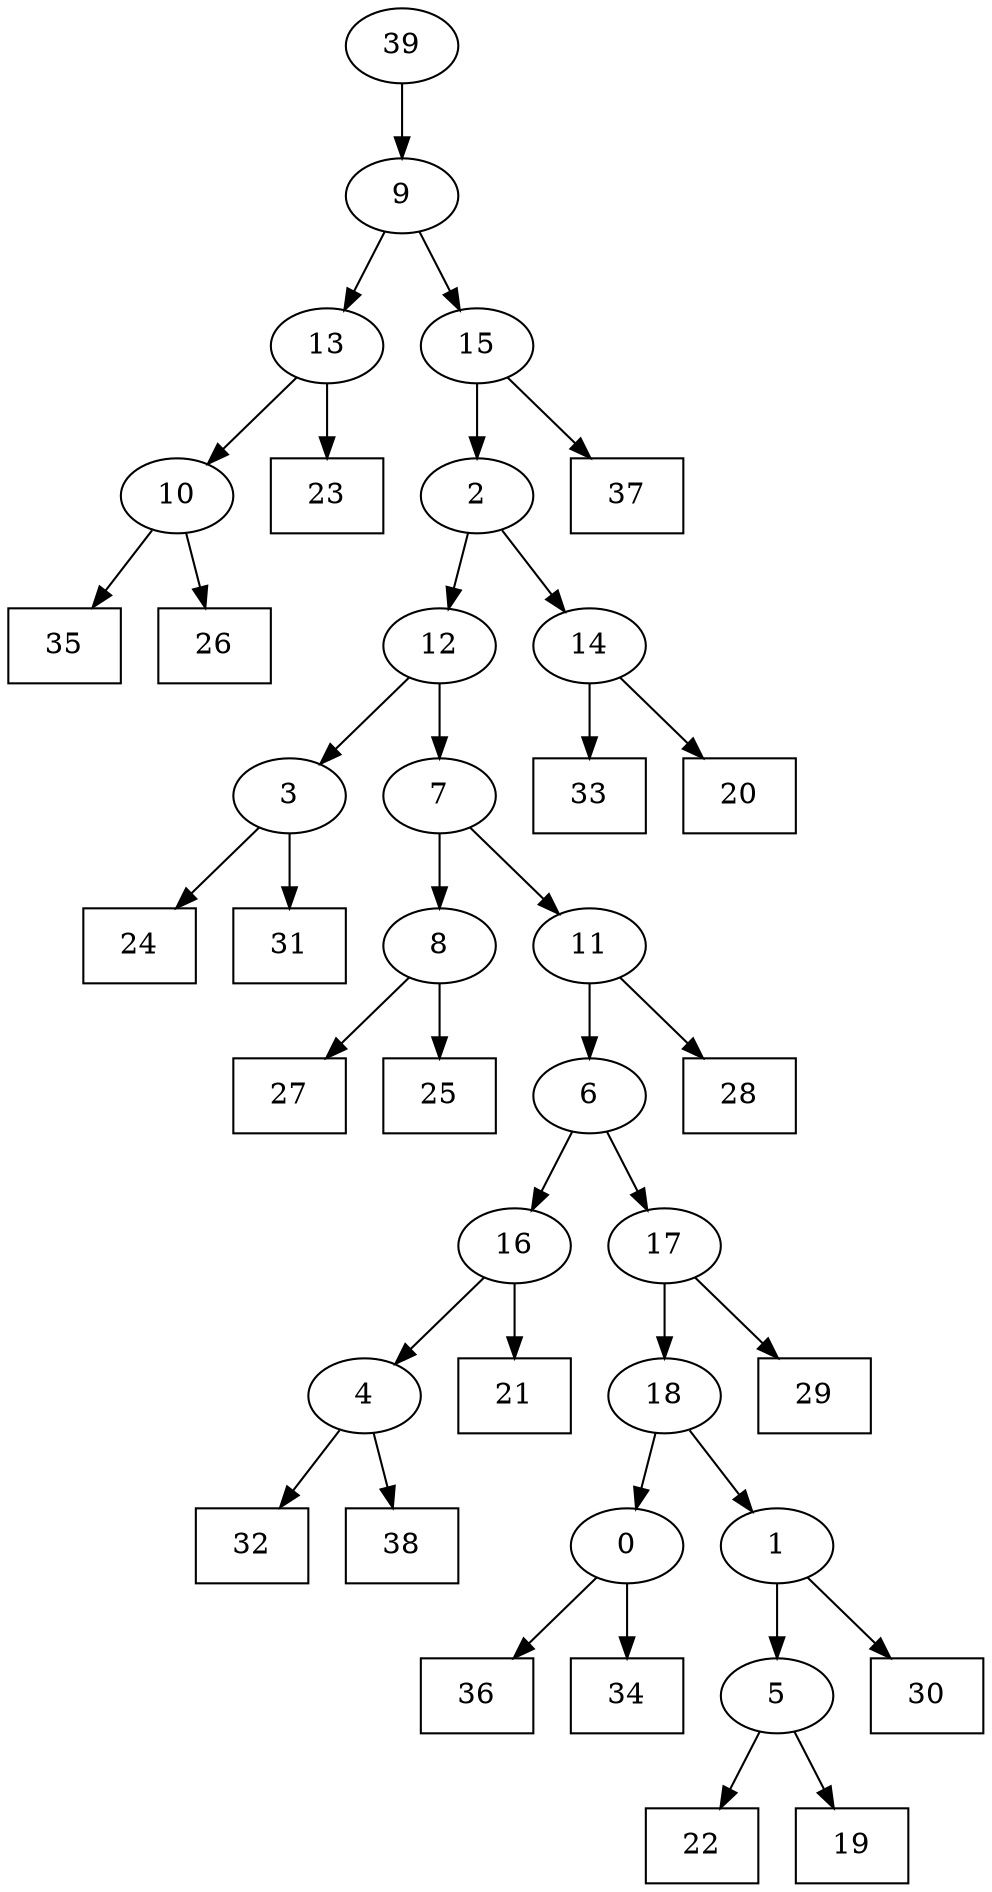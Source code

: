 digraph G {
0[label="0"];
1[label="1"];
2[label="2"];
3[label="3"];
4[label="4"];
5[label="5"];
6[label="6"];
7[label="7"];
8[label="8"];
9[label="9"];
10[label="10"];
11[label="11"];
12[label="12"];
13[label="13"];
14[label="14"];
15[label="15"];
16[label="16"];
17[label="17"];
18[label="18"];
19[shape=box,label="22"];
20[shape=box,label="32"];
21[shape=box,label="19"];
22[shape=box,label="24"];
23[shape=box,label="27"];
24[shape=box,label="23"];
25[shape=box,label="33"];
26[shape=box,label="21"];
27[shape=box,label="31"];
28[shape=box,label="36"];
29[shape=box,label="35"];
30[shape=box,label="26"];
31[shape=box,label="34"];
32[shape=box,label="38"];
33[shape=box,label="28"];
34[shape=box,label="20"];
35[shape=box,label="30"];
36[shape=box,label="37"];
37[shape=box,label="25"];
38[shape=box,label="29"];
39[label="39"];
8->37 ;
3->22 ;
4->32 ;
14->25 ;
8->23 ;
10->30 ;
15->36 ;
2->14 ;
0->28 ;
17->18 ;
7->8 ;
5->21 ;
9->13 ;
15->2 ;
2->12 ;
17->38 ;
16->4 ;
4->20 ;
5->19 ;
13->10 ;
10->29 ;
16->26 ;
14->34 ;
12->7 ;
7->11 ;
13->24 ;
18->1 ;
1->5 ;
6->16 ;
39->9 ;
9->15 ;
18->0 ;
0->31 ;
11->33 ;
11->6 ;
6->17 ;
1->35 ;
12->3 ;
3->27 ;
}

